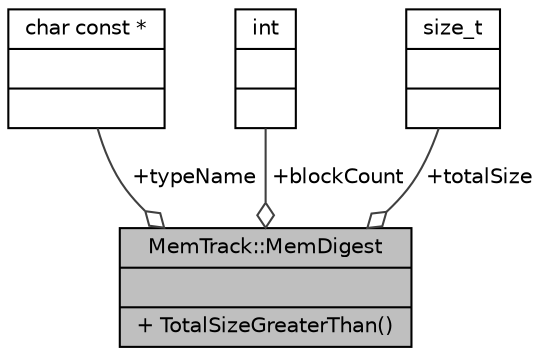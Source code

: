 digraph "MemTrack::MemDigest"
{
 // LATEX_PDF_SIZE
  edge [fontname="Helvetica",fontsize="10",labelfontname="Helvetica",labelfontsize="10"];
  node [fontname="Helvetica",fontsize="10",shape=record];
  Node1 [label="{MemTrack::MemDigest\n||+ TotalSizeGreaterThan()\l}",height=0.2,width=0.4,color="black", fillcolor="grey75", style="filled", fontcolor="black",tooltip=" "];
  Node2 -> Node1 [color="grey25",fontsize="10",style="solid",label=" +typeName" ,arrowhead="odiamond",fontname="Helvetica"];
  Node2 [label="{char const *\n||}",height=0.2,width=0.4,color="black", fillcolor="white", style="filled",tooltip=" "];
  Node3 -> Node1 [color="grey25",fontsize="10",style="solid",label=" +blockCount" ,arrowhead="odiamond",fontname="Helvetica"];
  Node3 [label="{int\n||}",height=0.2,width=0.4,color="black", fillcolor="white", style="filled",tooltip=" "];
  Node4 -> Node1 [color="grey25",fontsize="10",style="solid",label=" +totalSize" ,arrowhead="odiamond",fontname="Helvetica"];
  Node4 [label="{size_t\n||}",height=0.2,width=0.4,color="black", fillcolor="white", style="filled",tooltip=" "];
}
